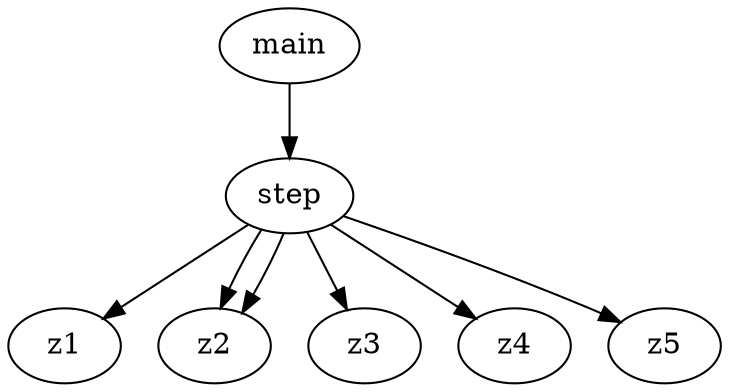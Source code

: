 digraph Trace {
    node [shape = ellipse];
    0 [label = "main"];
    1 [label = "step"];
    2 [label = "z1"];
    3 [label = "z2"];
    4 [label = "z3"];
    5 [label = "z4"];
    6 [label = "z5"];
    0 -> 1;
    1 -> 2;
    1 -> 3;
    1 -> 4;
    1 -> 5;
    1 -> 3;
    1 -> 6;
}
